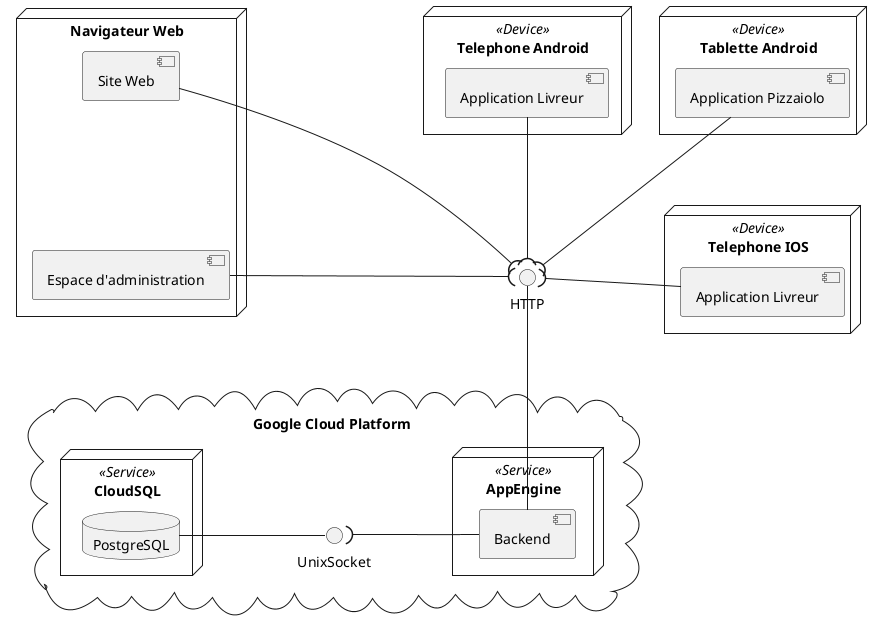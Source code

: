 @startuml

left to right direction
skinparam nodesep 150

cloud "Google Cloud Platform"{

    node AppEngine <<Service>>{
        [Backend]
    }
    node CloudSQL <<Service>>{
        database PostgreSQL {
        }
    }


    UnixSocket )-- Backend
    PostgreSQL -- UnixSocket

}

    node "Telephone Android" <<Device>> {
        component "Application Livreur" as android_l
    }

    node "Tablette Android" <<Device>> {
        component "Application Pizzaiolo" as android_p
    }

    node "Telephone IOS"<<Device>> {
        component "Application Livreur" as ios
    }

    node "Navigateur Web" {
        component "Site Web" as website
        component "Espace d'administration" as admin
    }

    android_l -[hidden]- android_p

    Backend - HTTP
    HTTP )- android_p
    HTTP )- android_l
    HTTP )-- ios
    website ---( HTTP
    admin --( HTTP

@enduml
